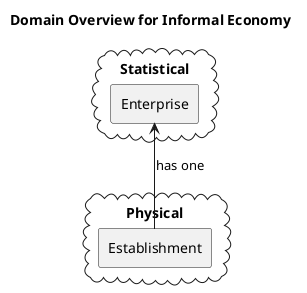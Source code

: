 @startuml

title Domain Overview for Informal Economy

cloud "Statistical" {
  rectangle "Enterprise" AS EN
}

cloud "Physical" {
  rectangle "Establishment" AS ES
}

ES -up-> EN : has one
@enduml


